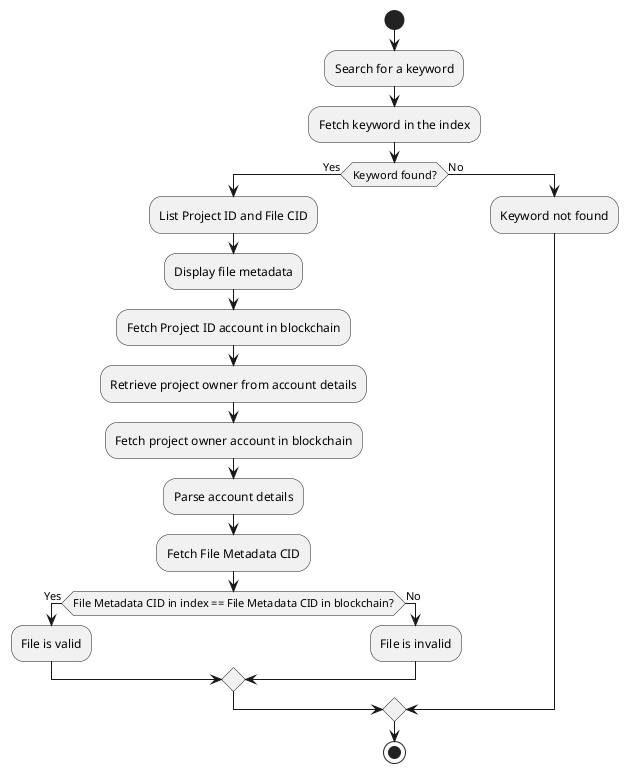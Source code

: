 @startuml
start
:Search for a keyword;
:Fetch keyword in the index;

if (Keyword found?) then (Yes)
    :List Project ID and File CID;
    :Display file metadata;
    :Fetch Project ID account in blockchain;
    :Retrieve project owner from account details;
    :Fetch project owner account in blockchain;

    :Parse account details;
    :Fetch File Metadata CID;
    
    if (File Metadata CID in index == File Metadata CID in blockchain?) then (Yes)
        :File is valid;
    else (No)
        :File is invalid;
    endif

else (No)
    :Keyword not found;
endif

stop
@enduml
